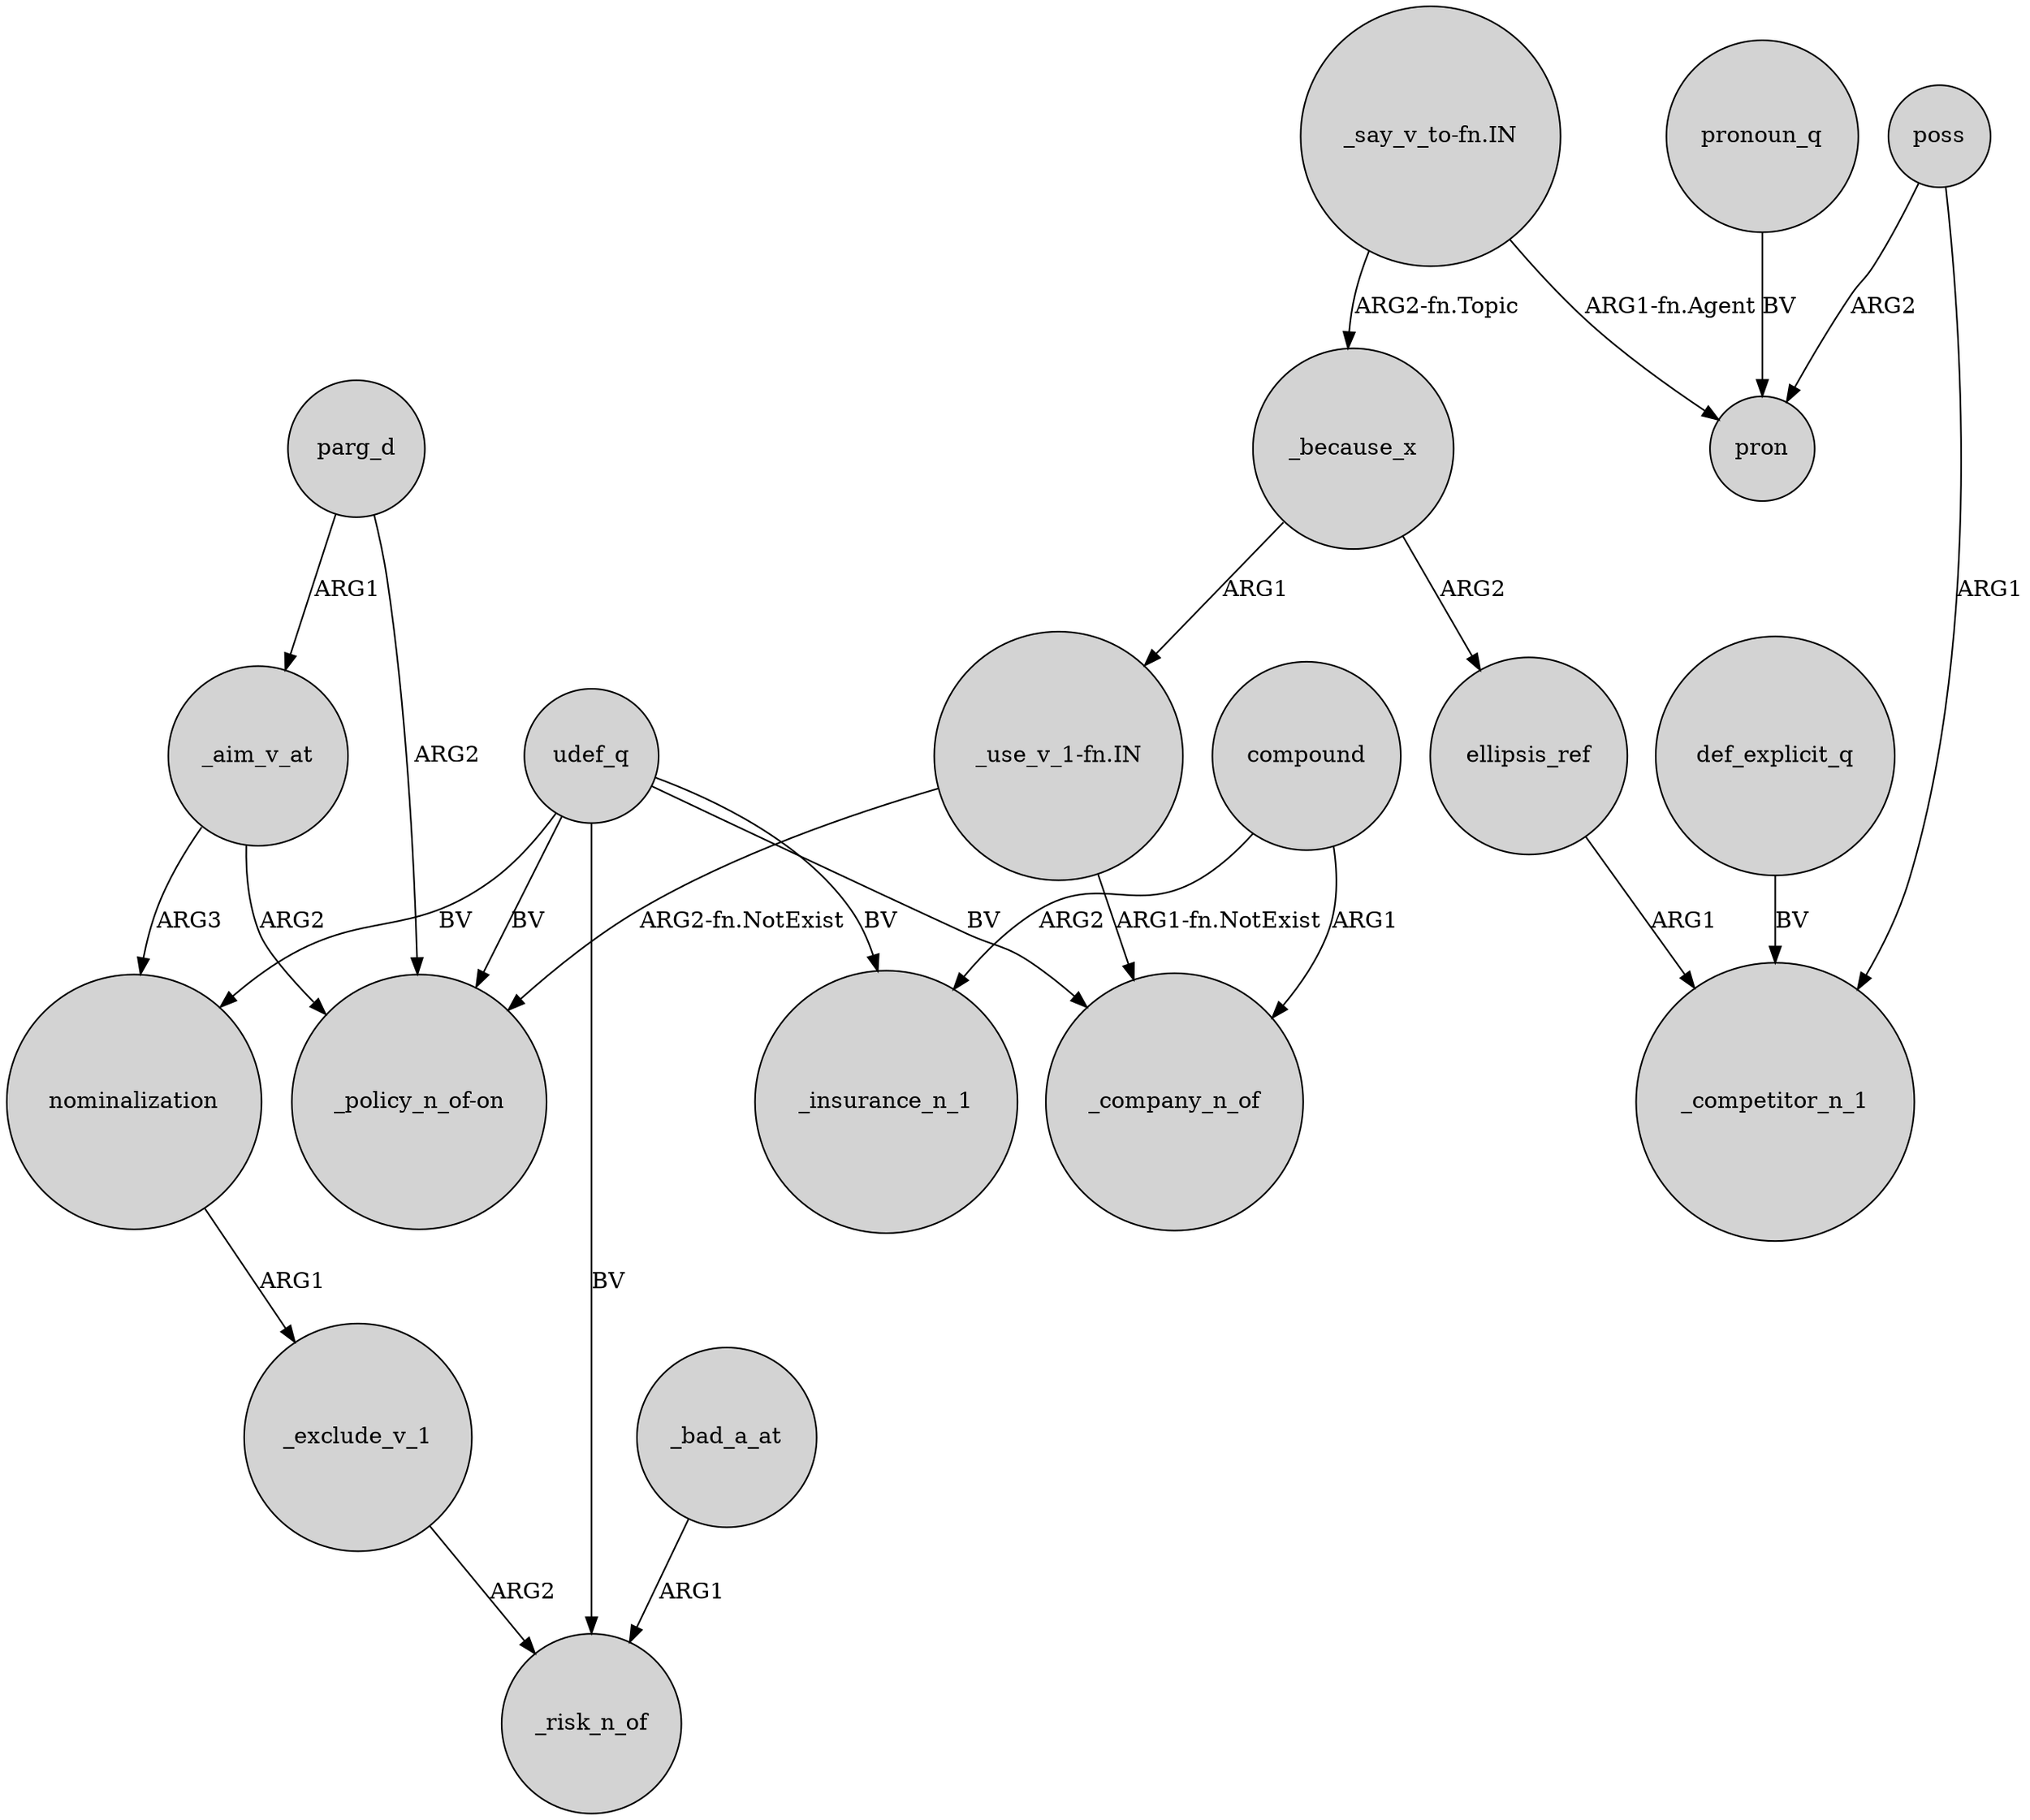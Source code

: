 digraph {
	node [shape=circle style=filled]
	udef_q -> _risk_n_of [label=BV]
	compound -> _insurance_n_1 [label=ARG2]
	poss -> pron [label=ARG2]
	parg_d -> _aim_v_at [label=ARG1]
	_because_x -> "_use_v_1-fn.IN" [label=ARG1]
	_aim_v_at -> nominalization [label=ARG3]
	udef_q -> _insurance_n_1 [label=BV]
	poss -> _competitor_n_1 [label=ARG1]
	udef_q -> "_policy_n_of-on" [label=BV]
	"_say_v_to-fn.IN" -> _because_x [label="ARG2-fn.Topic"]
	compound -> _company_n_of [label=ARG1]
	pronoun_q -> pron [label=BV]
	"_use_v_1-fn.IN" -> _company_n_of [label="ARG1-fn.NotExist"]
	def_explicit_q -> _competitor_n_1 [label=BV]
	_because_x -> ellipsis_ref [label=ARG2]
	nominalization -> _exclude_v_1 [label=ARG1]
	ellipsis_ref -> _competitor_n_1 [label=ARG1]
	udef_q -> nominalization [label=BV]
	"_say_v_to-fn.IN" -> pron [label="ARG1-fn.Agent"]
	"_use_v_1-fn.IN" -> "_policy_n_of-on" [label="ARG2-fn.NotExist"]
	_exclude_v_1 -> _risk_n_of [label=ARG2]
	parg_d -> "_policy_n_of-on" [label=ARG2]
	udef_q -> _company_n_of [label=BV]
	_bad_a_at -> _risk_n_of [label=ARG1]
	_aim_v_at -> "_policy_n_of-on" [label=ARG2]
}
